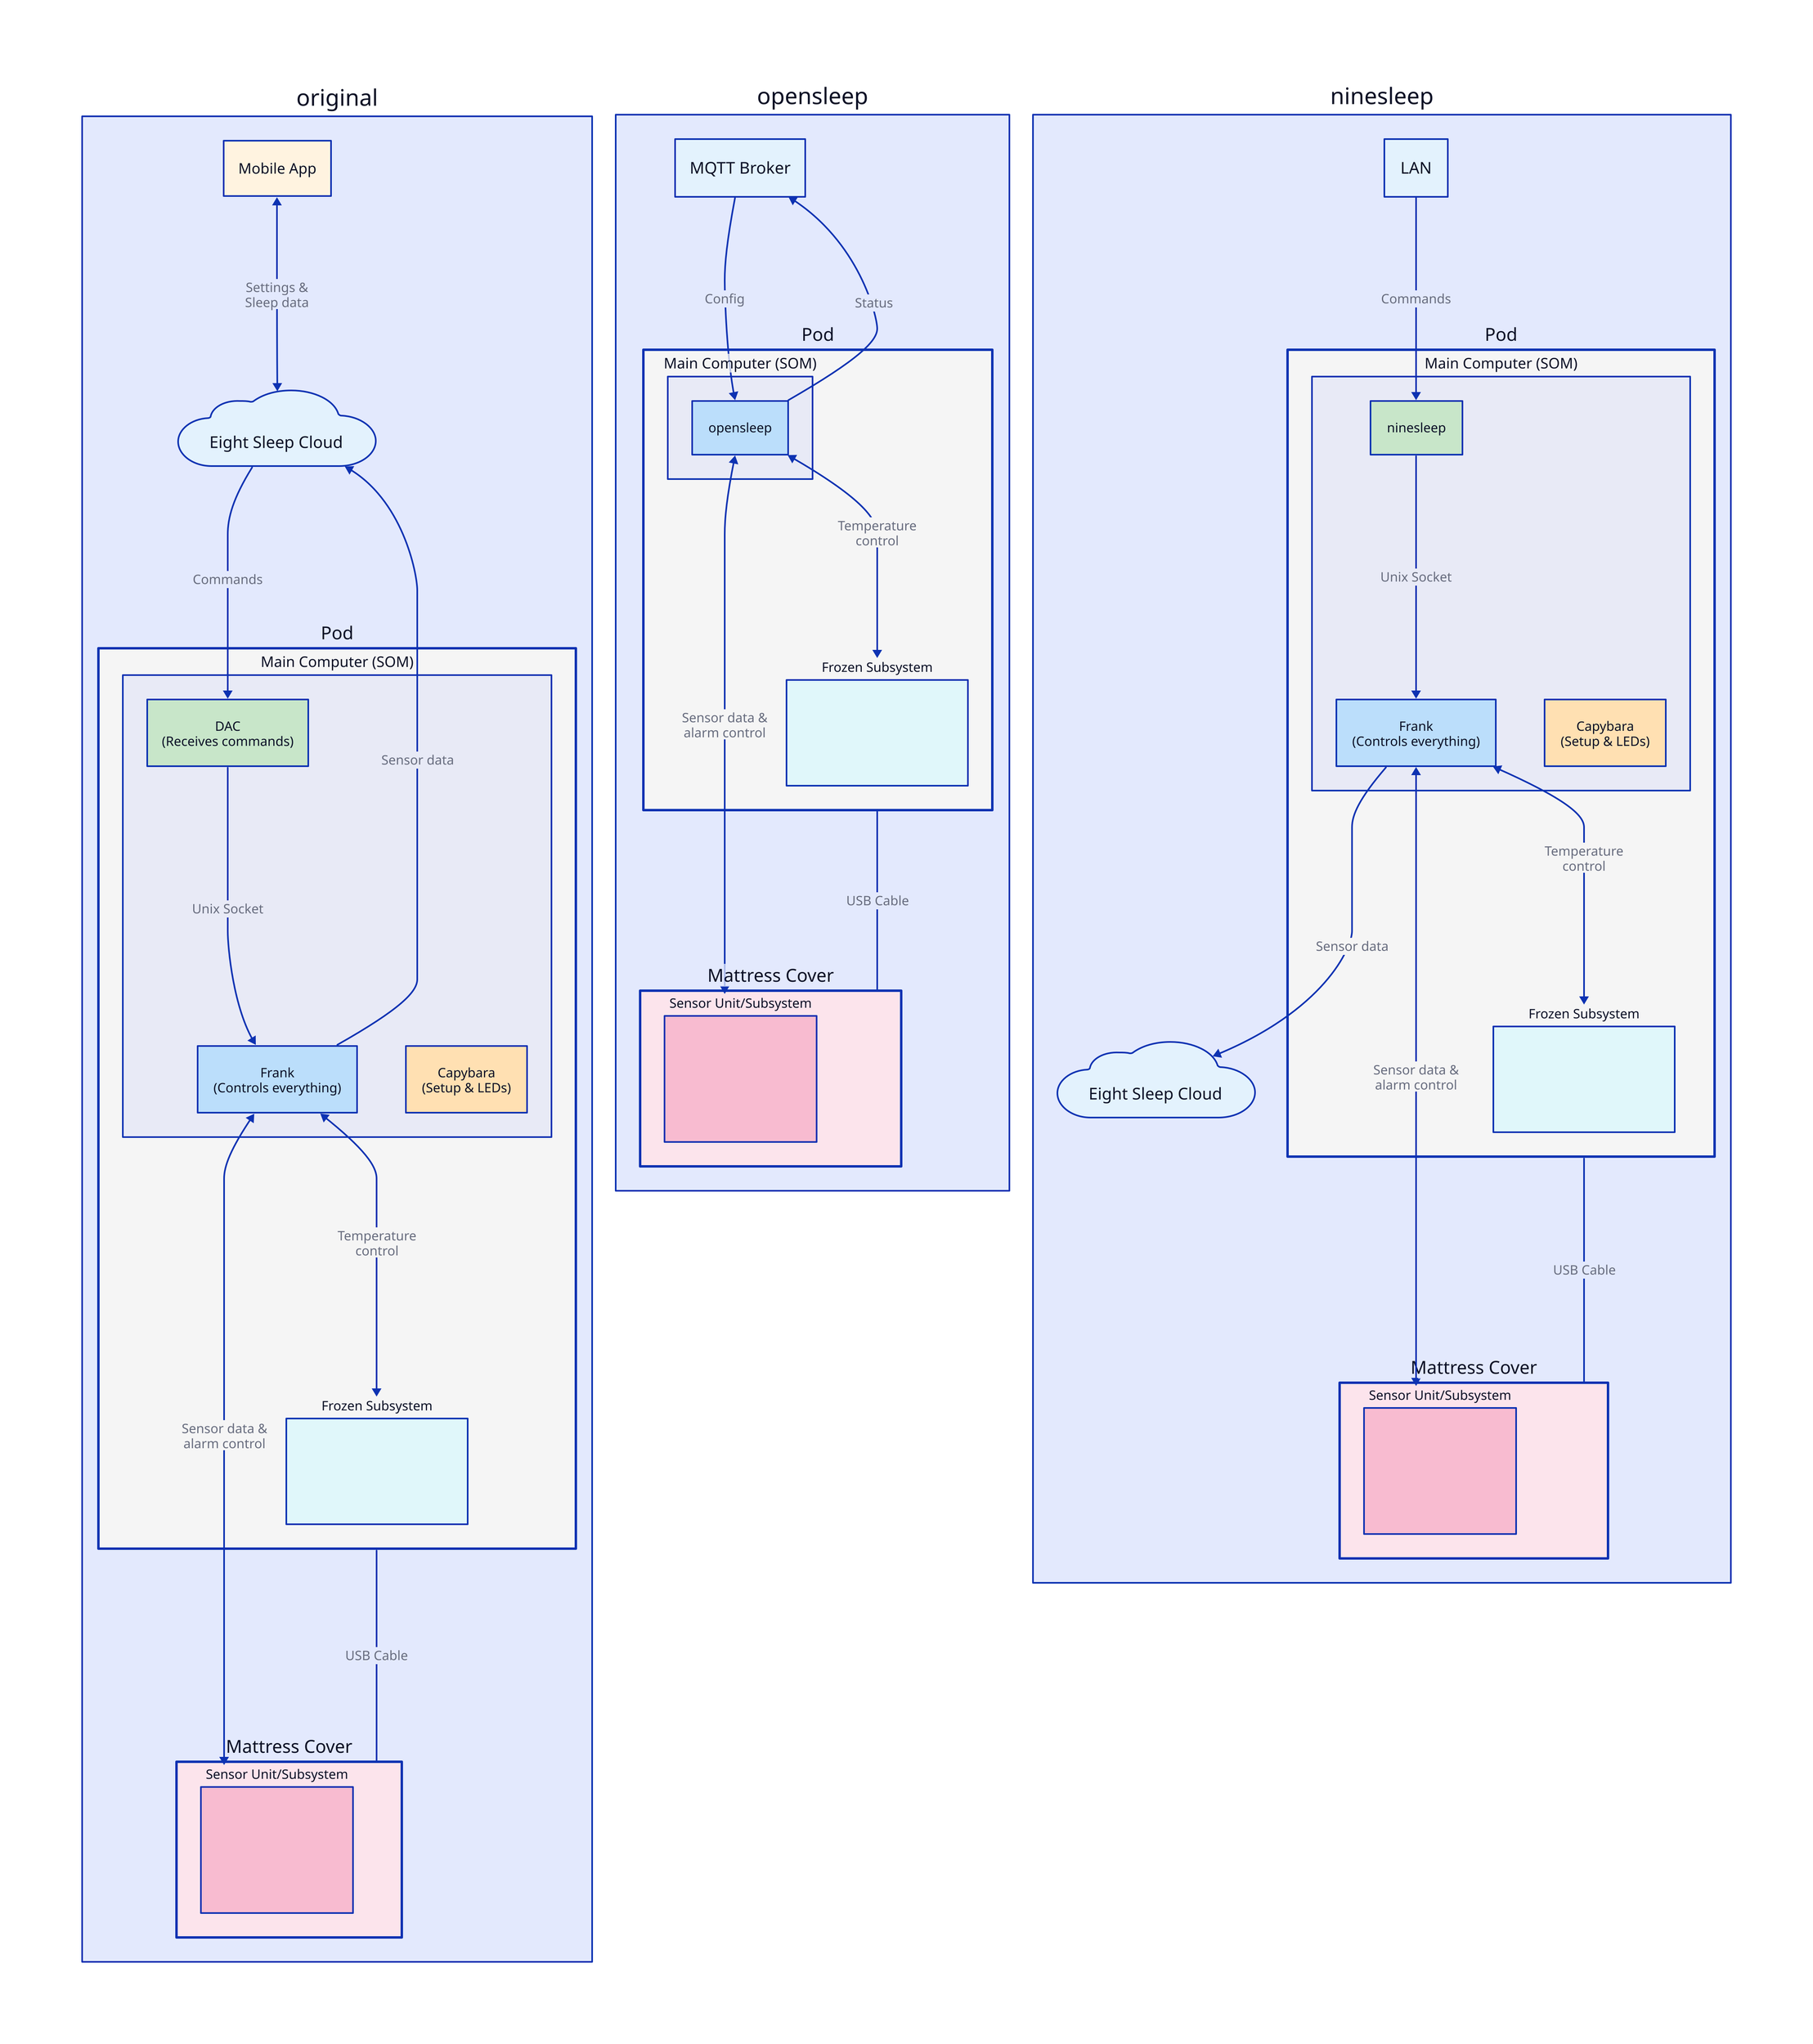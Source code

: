 direction: down

original: {
  cloud1: Eight Sleep Cloud {
    shape: cloud
    style.fill: "#e3f2fd"
    style.font-size: 20
  }

  app1: Mobile App {
    shape: rectangle
    style.fill: "#fff3e0"
    style.font-size: 18
  }

  main_unit1: Pod {
    style.fill: "#f5f5f5"
    style.stroke-width: 3
    style.font-size: 22
    
    som1: "Main Computer (SOM)" {
      style.fill: "#e8eaf6"
      style.font-size: 18
      
      dac1: "DAC\n(Receives commands)" {
        style.fill: "#c8e6c9"
      }
      
      frank1: "Frank\n(Controls everything)" {
        style.fill: "#bbdefb"
      }
      
      capybara1: "Capybara\n(Setup & LEDs)" {
        style.fill: "#ffe0b2"
      }
    }
    
    frozen1: "Frozen Subsystem" {
      style.fill: "#e0f7fa"
      style.font-size: 16
      
      water1: "Water Control" {
        shape: text
        style.font-size: 14
        label: |md
        - Heating/cooling (TECs)
        - 2x Water pumps
        - Tank management
        |
      }
    }
  }

  mattress1: "Mattress Cover" {
    style.fill: "#fce4ec"
    style.stroke-width: 3
    style.font-size: 22
    
    sensor1: "Sensor Unit/Subsystem" {
      style.fill: "#f8bbd0"
      style.font-size: 16
      
      sensors1: "Sensors" {
        shape: text
        style.font-size: 14
        label: |md
        - 8 temperature
        - 6 capacitance
        - 2 piezoelectric
        - Vibration motors
        |
      }
    }
  }

  app1 <-> cloud1: "Settings &\nSleep data"
  cloud1 -> main_unit1.som1.dac1: "Commands"
  main_unit1.som1.frank1 -> cloud1: "Sensor data"
  main_unit1.som1.dac1 -> main_unit1.som1.frank1: "Unix Socket"
  main_unit1.som1.frank1 <-> main_unit1.frozen1: "Temperature\ncontrol"
  main_unit1.som1.frank1 <-> mattress1.sensor1: "Sensor data &\nalarm control"
  main_unit1 -- mattress1: "USB Cable"
}

ninesleep: {
  lan2: LAN {
    style.fill: "#e3f2fd"
    style.font-size: 20
  }

  cloud2: Eight Sleep Cloud {
    shape: cloud
    style.fill: "#e3f2fd"
    style.font-size: 20
  }

  main_unit2: Pod {
    style.fill: "#f5f5f5"
    style.stroke-width: 3
    style.font-size: 22
    
    som2: "Main Computer (SOM)" {
      style.fill: "#e8eaf6"
      style.font-size: 18
      
      ninesleep2: "ninesleep" {
        style.fill: "#c8e6c9"
      }
      
      frank2: "Frank\n(Controls everything)" {
        style.fill: "#bbdefb"
      }
      
      capybara2: "Capybara\n(Setup & LEDs)" {
        style.fill: "#ffe0b2"
      }
    }
    
    frozen2: "Frozen Subsystem" {
      style.fill: "#e0f7fa"
      style.font-size: 16
      
      water2: "Water Control" {
        shape: text
        style.font-size: 14
        label: |md
        - Heating/cooling (TECs)
        - 2x Water pumps
        - Tank management
        |
      }
    }
  }

  mattress2: "Mattress Cover" {
    style.fill: "#fce4ec"
    style.stroke-width: 3
    style.font-size: 22
    
    sensor2: "Sensor Unit/Subsystem" {
      style.fill: "#f8bbd0"
      style.font-size: 16
      
      sensors2: "Sensors" {
        shape: text
        style.font-size: 14
        label: |md
        - 8 temperature
        - 6 capacitance
        - 2 piezoelectric
        - Vibration motors
        |
      }
    }
  }

  lan2 -> main_unit2.som2.ninesleep2: "Commands"
  main_unit2.som2.frank2 -> cloud2: "Sensor data"
  main_unit2.som2.ninesleep2 -> main_unit2.som2.frank2: "Unix Socket"
  main_unit2.som2.frank2 <-> main_unit2.frozen2: "Temperature\ncontrol"
  main_unit2.som2.frank2 <-> mattress2.sensor2: "Sensor data &\nalarm control"
  main_unit2 -- mattress2: "USB Cable"
}

opensleep: {
  broker3: MQTT Broker {
    shape: rectangle
    style.fill: "#e3f2fd"
    style.font-size: 20
  }

  main_unit3: Pod {
    style.fill: "#f5f5f5"
    style.stroke-width: 3
    style.font-size: 22
    
    som3: "Main Computer (SOM)" {
      style.fill: "#e8eaf6"
      style.font-size: 18
      
      opensleep3: "opensleep" {
        style.fill: "#bbdefb"
      }
    }
    
    frozen3: "Frozen Subsystem" {
      style.fill: "#e0f7fa"
      style.font-size: 16
      
      water3: "Water Control" {
        shape: text
        style.font-size: 14
        label: |md
        - Heating/cooling (TECs)
        - 2x Water pumps
        - Tank management
        |
      }
    }
  }

  mattress3: "Mattress Cover" {
    style.fill: "#fce4ec"
    style.stroke-width: 3
    style.font-size: 22
    
    sensor3: "Sensor Unit/Subsystem" {
      style.fill: "#f8bbd0"
      style.font-size: 16
      
      sensors3: "Sensors" {
        shape: text
        style.font-size: 14
        label: |md
        - 8 temperature
        - 6 capacitance
        - 2 piezoelectric
        - Vibration motors
        |
      }
    }
  }

  broker3 -> main_unit3.som3.opensleep3: "Config"
  main_unit3.som3.opensleep3 -> broker3: "Status"
  main_unit3.som3.opensleep3 <-> main_unit3.frozen3: "Temperature\ncontrol"
  main_unit3.som3.opensleep3 <-> mattress3.sensor3: "Sensor data &\nalarm control"
  main_unit3 -- mattress3: "USB Cable"
}
